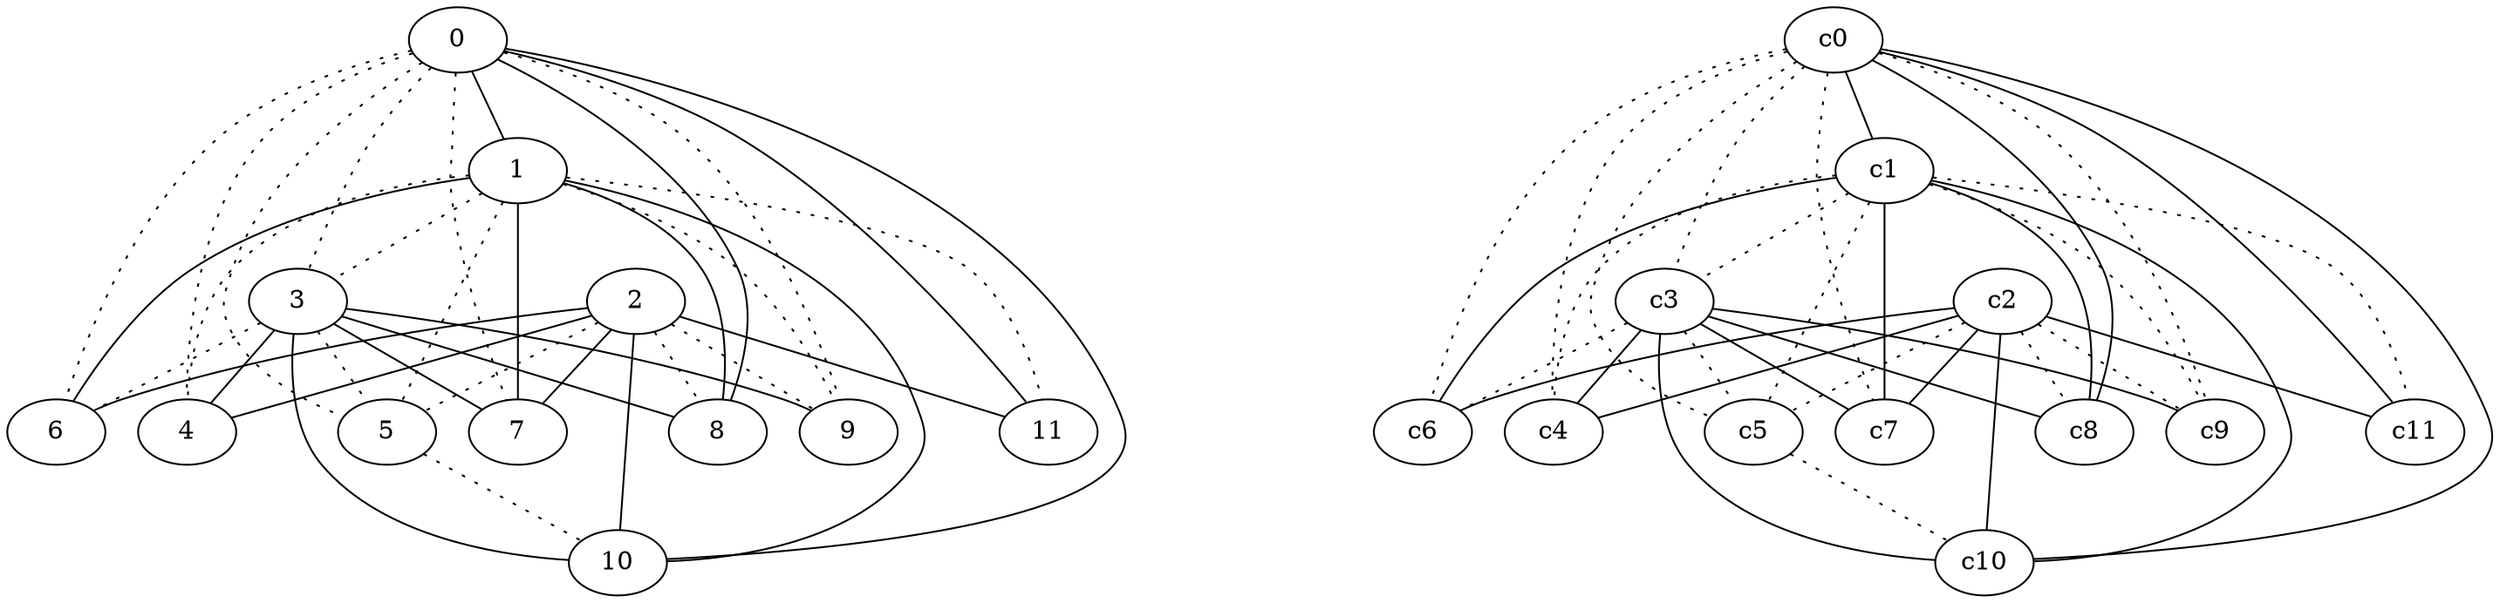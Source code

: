 graph {
a0[label=0];
a1[label=1];
a2[label=2];
a3[label=3];
a4[label=4];
a5[label=5];
a6[label=6];
a7[label=7];
a8[label=8];
a9[label=9];
a10[label=10];
a11[label=11];
a0 -- a1;
a0 -- a3 [style=dotted];
a0 -- a4 [style=dotted];
a0 -- a5 [style=dotted];
a0 -- a6 [style=dotted];
a0 -- a7 [style=dotted];
a0 -- a8;
a0 -- a9 [style=dotted];
a0 -- a10;
a0 -- a11;
a1 -- a3 [style=dotted];
a1 -- a4 [style=dotted];
a1 -- a5 [style=dotted];
a1 -- a6;
a1 -- a7;
a1 -- a8;
a1 -- a9 [style=dotted];
a1 -- a10;
a1 -- a11 [style=dotted];
a2 -- a4;
a2 -- a5 [style=dotted];
a2 -- a6;
a2 -- a7;
a2 -- a8 [style=dotted];
a2 -- a9 [style=dotted];
a2 -- a10;
a2 -- a11;
a3 -- a4;
a3 -- a5 [style=dotted];
a3 -- a6 [style=dotted];
a3 -- a7;
a3 -- a8;
a3 -- a9;
a3 -- a10;
a5 -- a10 [style=dotted];
c0 -- c1;
c0 -- c3 [style=dotted];
c0 -- c4 [style=dotted];
c0 -- c5 [style=dotted];
c0 -- c6 [style=dotted];
c0 -- c7 [style=dotted];
c0 -- c8;
c0 -- c9 [style=dotted];
c0 -- c10;
c0 -- c11;
c1 -- c3 [style=dotted];
c1 -- c4 [style=dotted];
c1 -- c5 [style=dotted];
c1 -- c6;
c1 -- c7;
c1 -- c8;
c1 -- c9 [style=dotted];
c1 -- c10;
c1 -- c11 [style=dotted];
c2 -- c4;
c2 -- c5 [style=dotted];
c2 -- c6;
c2 -- c7;
c2 -- c8 [style=dotted];
c2 -- c9 [style=dotted];
c2 -- c10;
c2 -- c11;
c3 -- c4;
c3 -- c5 [style=dotted];
c3 -- c6 [style=dotted];
c3 -- c7;
c3 -- c8;
c3 -- c9;
c3 -- c10;
c5 -- c10 [style=dotted];
}
